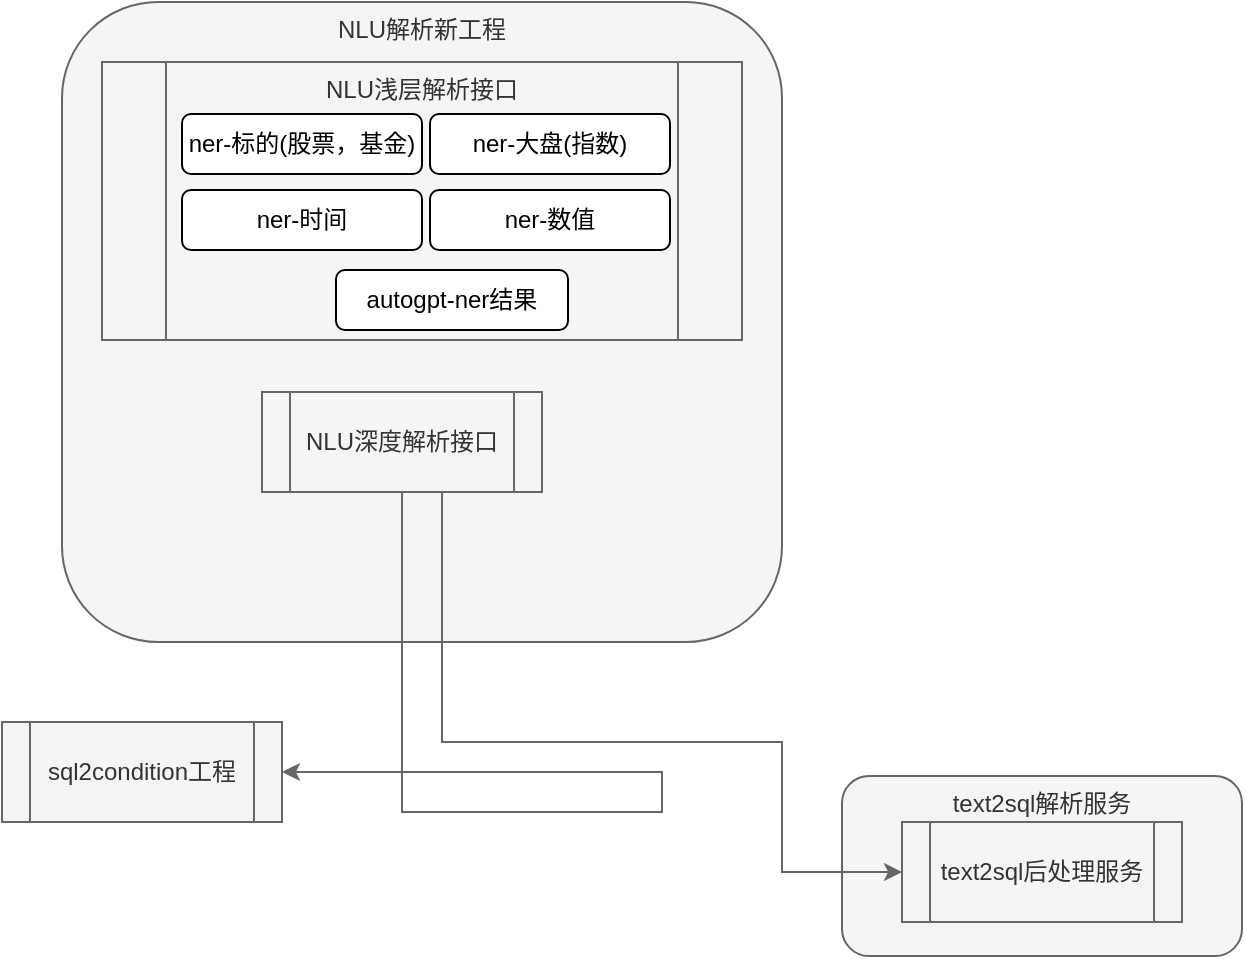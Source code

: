 <mxfile version="21.7.0" type="github">
  <diagram name="第 1 页" id="-DtATAsQaKTqwAKupJKH">
    <mxGraphModel dx="989" dy="523" grid="1" gridSize="10" guides="1" tooltips="1" connect="1" arrows="1" fold="1" page="1" pageScale="1" pageWidth="827" pageHeight="1169" math="0" shadow="0">
      <root>
        <mxCell id="0" />
        <mxCell id="1" parent="0" />
        <mxCell id="JhKfk-GGo2rU0hKPJ-zP-9" value="NLU解析新工程" style="rounded=1;whiteSpace=wrap;html=1;verticalAlign=top;fillColor=#f5f5f5;fontColor=#333333;strokeColor=#666666;" vertex="1" parent="1">
          <mxGeometry x="260" y="50" width="360" height="320" as="geometry" />
        </mxCell>
        <mxCell id="JhKfk-GGo2rU0hKPJ-zP-23" style="edgeStyle=orthogonalEdgeStyle;rounded=0;orthogonalLoop=1;jettySize=auto;html=1;entryX=1;entryY=0.5;entryDx=0;entryDy=0;fillColor=#f5f5f5;strokeColor=#666666;" edge="1" parent="1" source="JhKfk-GGo2rU0hKPJ-zP-11" target="JhKfk-GGo2rU0hKPJ-zP-18">
          <mxGeometry relative="1" as="geometry">
            <Array as="points">
              <mxPoint x="560" y="455" />
            </Array>
          </mxGeometry>
        </mxCell>
        <mxCell id="JhKfk-GGo2rU0hKPJ-zP-11" value="NLU深度解析接口" style="shape=process;whiteSpace=wrap;html=1;backgroundOutline=1;fillColor=#f5f5f5;fontColor=#333333;strokeColor=#666666;" vertex="1" parent="1">
          <mxGeometry x="360" y="245" width="140" height="50" as="geometry" />
        </mxCell>
        <mxCell id="JhKfk-GGo2rU0hKPJ-zP-12" value="text2sql解析服务" style="rounded=1;whiteSpace=wrap;html=1;verticalAlign=top;fillColor=#f5f5f5;fontColor=#333333;strokeColor=#666666;" vertex="1" parent="1">
          <mxGeometry x="650" y="437" width="200" height="90" as="geometry" />
        </mxCell>
        <mxCell id="JhKfk-GGo2rU0hKPJ-zP-18" value="sql2condition工程" style="shape=process;whiteSpace=wrap;html=1;backgroundOutline=1;fillColor=#f5f5f5;fontColor=#333333;strokeColor=#666666;" vertex="1" parent="1">
          <mxGeometry x="230" y="410" width="140" height="50" as="geometry" />
        </mxCell>
        <mxCell id="JhKfk-GGo2rU0hKPJ-zP-19" value="text2sql后处理服务" style="shape=process;whiteSpace=wrap;html=1;backgroundOutline=1;fillColor=#f5f5f5;fontColor=#333333;strokeColor=#666666;" vertex="1" parent="1">
          <mxGeometry x="680" y="460" width="140" height="50" as="geometry" />
        </mxCell>
        <mxCell id="JhKfk-GGo2rU0hKPJ-zP-22" style="edgeStyle=orthogonalEdgeStyle;rounded=0;orthogonalLoop=1;jettySize=auto;html=1;entryX=0;entryY=0.5;entryDx=0;entryDy=0;exitX=0.5;exitY=1;exitDx=0;exitDy=0;fillColor=#f5f5f5;strokeColor=#666666;" edge="1" parent="1" source="JhKfk-GGo2rU0hKPJ-zP-11" target="JhKfk-GGo2rU0hKPJ-zP-19">
          <mxGeometry relative="1" as="geometry">
            <Array as="points">
              <mxPoint x="450" y="420" />
              <mxPoint x="620" y="420" />
              <mxPoint x="620" y="485" />
            </Array>
          </mxGeometry>
        </mxCell>
        <mxCell id="JhKfk-GGo2rU0hKPJ-zP-36" value="" style="group" vertex="1" connectable="0" parent="1">
          <mxGeometry x="280" y="80" width="320" height="139" as="geometry" />
        </mxCell>
        <mxCell id="JhKfk-GGo2rU0hKPJ-zP-8" value="NLU浅层解析接口" style="shape=process;whiteSpace=wrap;html=1;backgroundOutline=1;verticalAlign=top;fillColor=#f5f5f5;fontColor=#333333;strokeColor=#666666;" vertex="1" parent="JhKfk-GGo2rU0hKPJ-zP-36">
          <mxGeometry width="320" height="139" as="geometry" />
        </mxCell>
        <mxCell id="JhKfk-GGo2rU0hKPJ-zP-31" value="ner-标的(股票，基金)" style="rounded=1;whiteSpace=wrap;html=1;" vertex="1" parent="JhKfk-GGo2rU0hKPJ-zP-36">
          <mxGeometry x="40" y="26" width="120" height="30" as="geometry" />
        </mxCell>
        <mxCell id="JhKfk-GGo2rU0hKPJ-zP-32" value="ner-大盘(指数)" style="rounded=1;whiteSpace=wrap;html=1;" vertex="1" parent="JhKfk-GGo2rU0hKPJ-zP-36">
          <mxGeometry x="164" y="26" width="120" height="30" as="geometry" />
        </mxCell>
        <mxCell id="JhKfk-GGo2rU0hKPJ-zP-33" value="ner-时间" style="rounded=1;whiteSpace=wrap;html=1;" vertex="1" parent="JhKfk-GGo2rU0hKPJ-zP-36">
          <mxGeometry x="40" y="64" width="120" height="30" as="geometry" />
        </mxCell>
        <mxCell id="JhKfk-GGo2rU0hKPJ-zP-34" value="ner-数值" style="rounded=1;whiteSpace=wrap;html=1;" vertex="1" parent="JhKfk-GGo2rU0hKPJ-zP-36">
          <mxGeometry x="164" y="64" width="120" height="30" as="geometry" />
        </mxCell>
        <mxCell id="JhKfk-GGo2rU0hKPJ-zP-35" value="autogpt-ner结果" style="rounded=1;whiteSpace=wrap;html=1;" vertex="1" parent="JhKfk-GGo2rU0hKPJ-zP-36">
          <mxGeometry x="117" y="104" width="116" height="30" as="geometry" />
        </mxCell>
      </root>
    </mxGraphModel>
  </diagram>
</mxfile>
